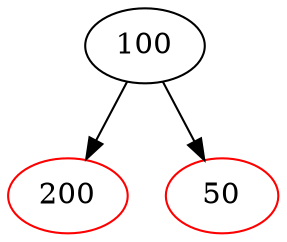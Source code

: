 digraph g {
    A [label = "100", color=black];
    C [label = "200", color=red];
    B [label = "50", color=red];
    A -> B
    A -> C
}
